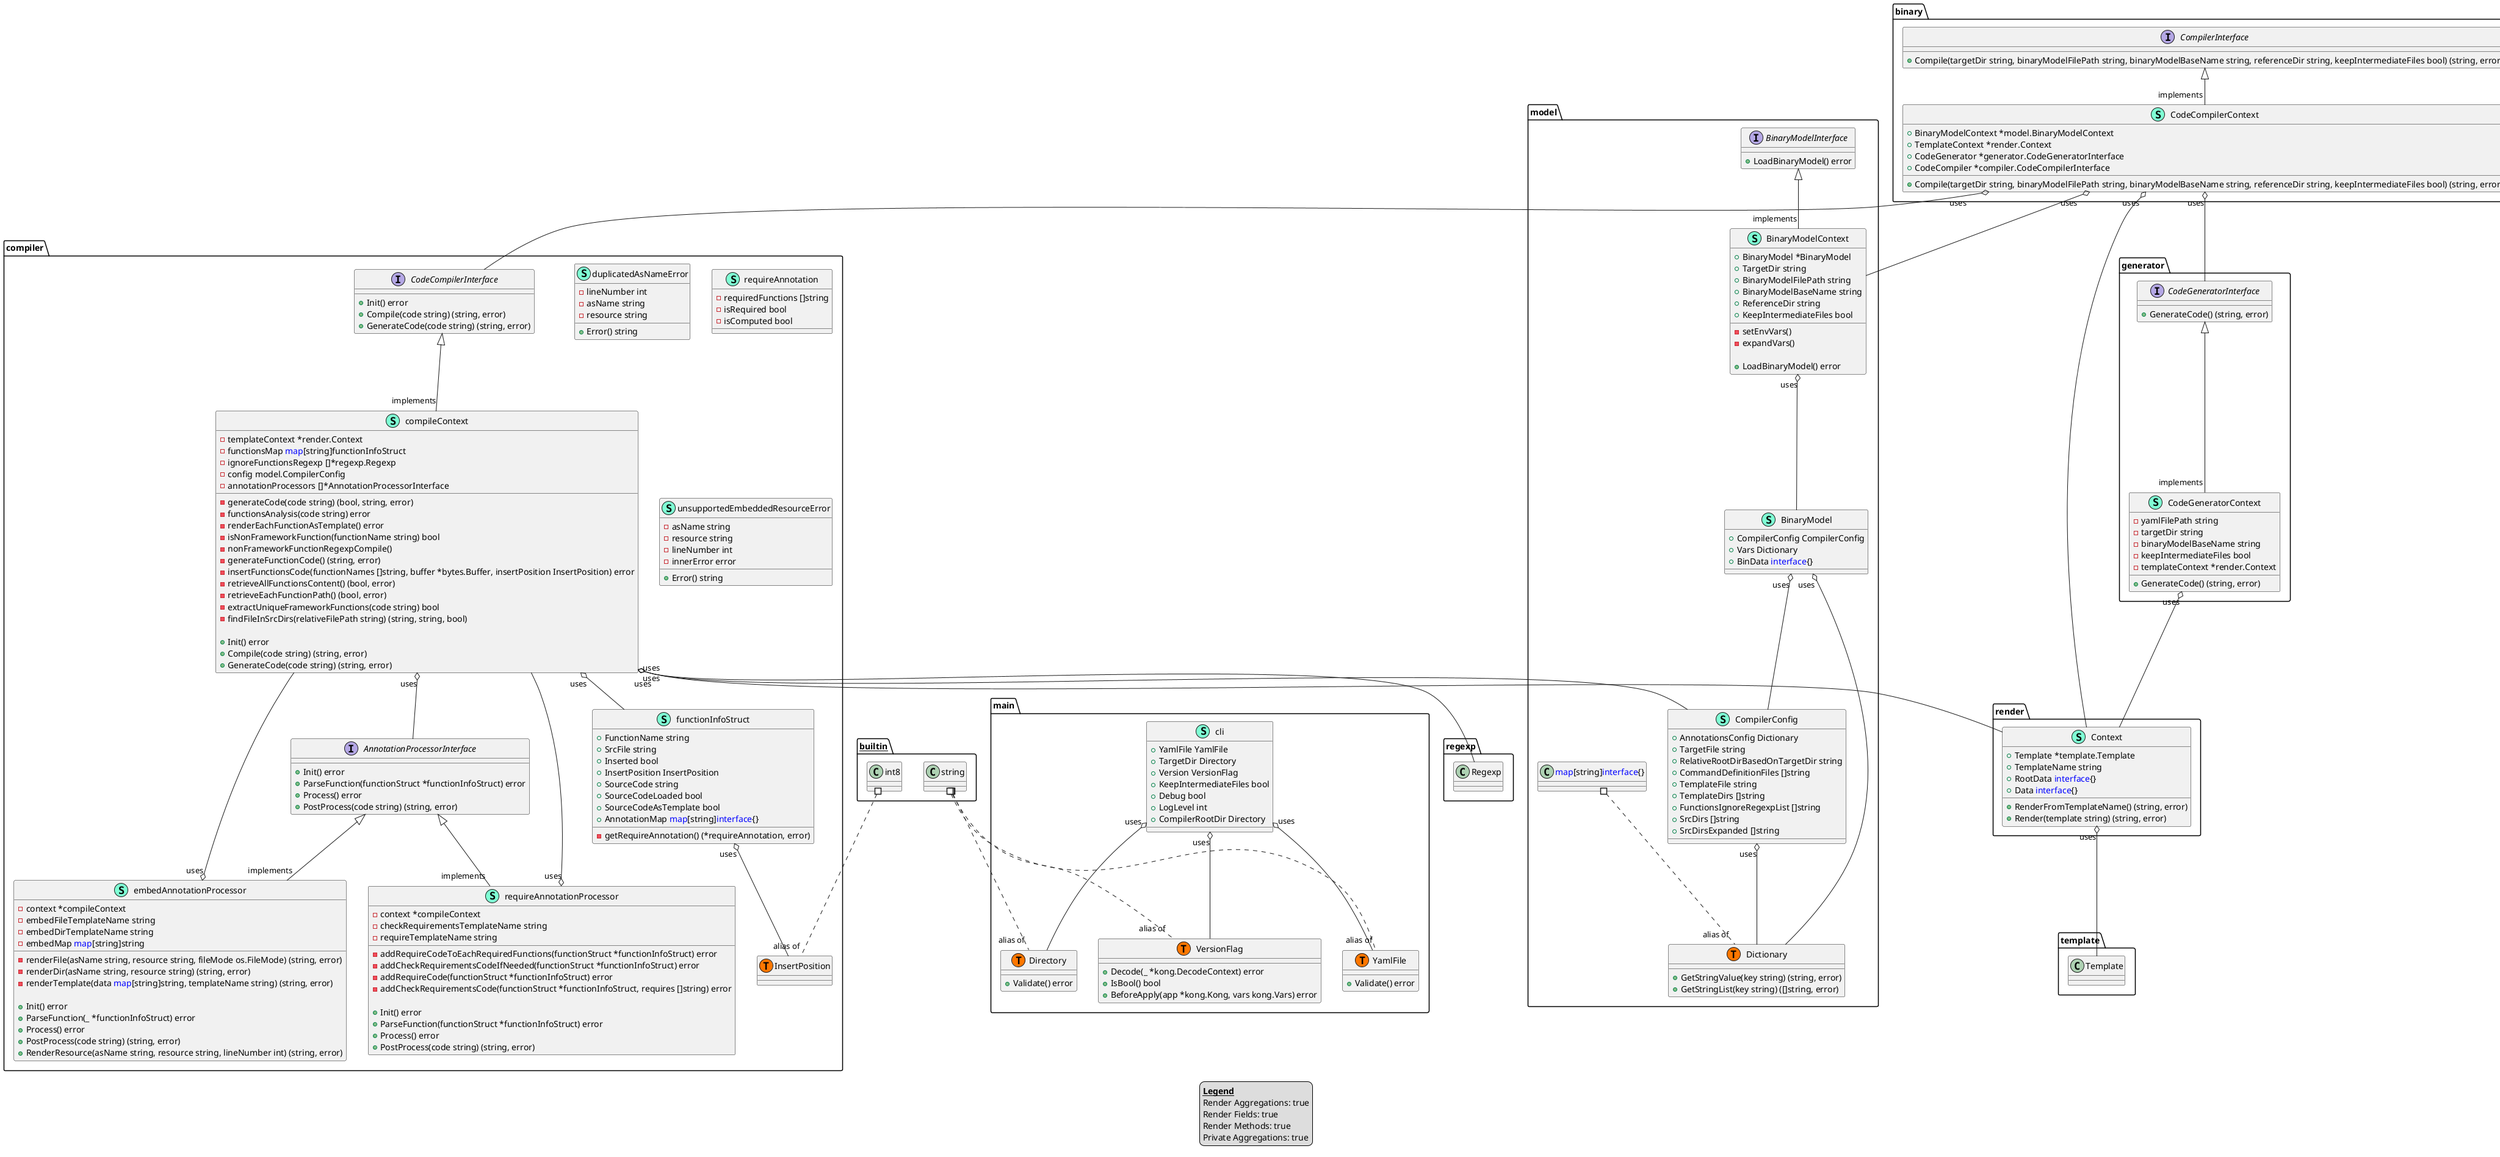 @startuml
legend
<u><b>Legend</b></u>
Render Aggregations: true
Render Fields: true
Render Methods: true
Private Aggregations: true
end legend
namespace binary {
    class CodeCompilerContext << (S,Aquamarine) >> {
        + BinaryModelContext *model.BinaryModelContext
        + TemplateContext *render.Context
        + CodeGenerator *generator.CodeGeneratorInterface
        + CodeCompiler *compiler.CodeCompilerInterface

        + Compile(targetDir string, binaryModelFilePath string, binaryModelBaseName string, referenceDir string, keepIntermediateFiles bool) (string, error)

    }
    interface CompilerInterface  {
        + Compile(targetDir string, binaryModelFilePath string, binaryModelBaseName string, referenceDir string, keepIntermediateFiles bool) (string, error)

    }
}

"binary.CompilerInterface" <|-- "implements""binary.CodeCompilerContext"

"binary.CodeCompilerContext""uses" o-- "compiler.CodeCompilerInterface"
"binary.CodeCompilerContext""uses" o-- "generator.CodeGeneratorInterface"
"binary.CodeCompilerContext""uses" o-- "model.BinaryModelContext"
"binary.CodeCompilerContext""uses" o-- "render.Context"

namespace compiler {
    interface AnnotationProcessorInterface  {
        + Init() error
        + ParseFunction(functionStruct *functionInfoStruct) error
        + Process() error
        + PostProcess(code string) (string, error)

    }
    interface CodeCompilerInterface  {
        + Init() error
        + Compile(code string) (string, error)
        + GenerateCode(code string) (string, error)

    }
    class compileContext << (S,Aquamarine) >> {
        - templateContext *render.Context
        - functionsMap <font color=blue>map</font>[string]functionInfoStruct
        - ignoreFunctionsRegexp []*regexp.Regexp
        - config model.CompilerConfig
        - annotationProcessors []*AnnotationProcessorInterface

        - generateCode(code string) (bool, string, error)
        - functionsAnalysis(code string) error
        - renderEachFunctionAsTemplate() error
        - isNonFrameworkFunction(functionName string) bool
        - nonFrameworkFunctionRegexpCompile()
        - generateFunctionCode() (string, error)
        - insertFunctionsCode(functionNames []string, buffer *bytes.Buffer, insertPosition InsertPosition) error
        - retrieveAllFunctionsContent() (bool, error)
        - retrieveEachFunctionPath() (bool, error)
        - extractUniqueFrameworkFunctions(code string) bool
        - findFileInSrcDirs(relativeFilePath string) (string, string, bool)

        + Init() error
        + Compile(code string) (string, error)
        + GenerateCode(code string) (string, error)

    }
    class compiler.InsertPosition << (T, #FF7700) >>  {
    }
    class duplicatedAsNameError << (S,Aquamarine) >> {
        - lineNumber int
        - asName string
        - resource string

        + Error() string

    }
    class embedAnnotationProcessor << (S,Aquamarine) >> {
        - context *compileContext
        - embedFileTemplateName string
        - embedDirTemplateName string
        - embedMap <font color=blue>map</font>[string]string

        - renderFile(asName string, resource string, fileMode os.FileMode) (string, error)
        - renderDir(asName string, resource string) (string, error)
        - renderTemplate(data <font color=blue>map</font>[string]string, templateName string) (string, error)

        + Init() error
        + ParseFunction(_ *functionInfoStruct) error
        + Process() error
        + PostProcess(code string) (string, error)
        + RenderResource(asName string, resource string, lineNumber int) (string, error)

    }
    class functionInfoStruct << (S,Aquamarine) >> {
        + FunctionName string
        + SrcFile string
        + Inserted bool
        + InsertPosition InsertPosition
        + SourceCode string
        + SourceCodeLoaded bool
        + SourceCodeAsTemplate bool
        + AnnotationMap <font color=blue>map</font>[string]<font color=blue>interface</font>{}

        - getRequireAnnotation() (*requireAnnotation, error)

    }
    class requireAnnotation << (S,Aquamarine) >> {
        - requiredFunctions []string
        - isRequired bool
        - isComputed bool

    }
    class requireAnnotationProcessor << (S,Aquamarine) >> {
        - context *compileContext
        - checkRequirementsTemplateName string
        - requireTemplateName string

        - addRequireCodeToEachRequiredFunctions(functionStruct *functionInfoStruct) error
        - addCheckRequirementsCodeIfNeeded(functionStruct *functionInfoStruct) error
        - addRequireCode(functionStruct *functionInfoStruct) error
        - addCheckRequirementsCode(functionStruct *functionInfoStruct, requires []string) error

        + Init() error
        + ParseFunction(functionStruct *functionInfoStruct) error
        + Process() error
        + PostProcess(code string) (string, error)

    }
    class unsupportedEmbeddedResourceError << (S,Aquamarine) >> {
        - asName string
        - resource string
        - lineNumber int
        - innerError error

        + Error() string

    }
}

"compiler.CodeCompilerInterface" <|-- "implements""compiler.compileContext"
"compiler.AnnotationProcessorInterface" <|-- "implements""compiler.embedAnnotationProcessor"
"compiler.AnnotationProcessorInterface" <|-- "implements""compiler.requireAnnotationProcessor"

"compiler.compileContext""uses" o-- "compiler.AnnotationProcessorInterface"
"compiler.compileContext""uses" o-- "compiler.functionInfoStruct"
"compiler.compileContext""uses" o-- "model.CompilerConfig"
"compiler.compileContext""uses" o-- "regexp.Regexp"
"compiler.compileContext""uses" o-- "render.Context"
"compiler.embedAnnotationProcessor""uses" o-- "compiler.compileContext"
"compiler.functionInfoStruct""uses" o-- "compiler.InsertPosition"
"compiler.requireAnnotationProcessor""uses" o-- "compiler.compileContext"

namespace generator {
    class CodeGeneratorContext << (S,Aquamarine) >> {
        - yamlFilePath string
        - targetDir string
        - binaryModelBaseName string
        - keepIntermediateFiles bool
        - templateContext *render.Context

        + GenerateCode() (string, error)

    }
    interface CodeGeneratorInterface  {
        + GenerateCode() (string, error)

    }
}

"generator.CodeGeneratorInterface" <|-- "implements""generator.CodeGeneratorContext"

"generator.CodeGeneratorContext""uses" o-- "render.Context"

namespace main {
    class Directory << (S,Aquamarine) >> {
        + Validate() error

    }
    class VersionFlag << (S,Aquamarine) >> {
        + Decode(_ *kong.DecodeContext) error
        + IsBool() bool
        + BeforeApply(app *kong.Kong, vars kong.Vars) error

    }
    class YamlFile << (S,Aquamarine) >> {
        + Validate() error

    }
    class cli << (S,Aquamarine) >> {
        + YamlFile YamlFile
        + TargetDir Directory
        + Version VersionFlag
        + KeepIntermediateFiles bool
        + Debug bool
        + LogLevel int
        + CompilerRootDir Directory

    }
    class main.Directory << (T, #FF7700) >>  {
    }
    class main.VersionFlag << (T, #FF7700) >>  {
    }
    class main.YamlFile << (T, #FF7700) >>  {
    }
}


"main.cli""uses" o-- "main.Directory"
"main.cli""uses" o-- "main.VersionFlag"
"main.cli""uses" o-- "main.YamlFile"

namespace model {
    class BinaryModel << (S,Aquamarine) >> {
        + CompilerConfig CompilerConfig
        + Vars Dictionary
        + BinData <font color=blue>interface</font>{}

    }
    class BinaryModelContext << (S,Aquamarine) >> {
        + BinaryModel *BinaryModel
        + TargetDir string
        + BinaryModelFilePath string
        + BinaryModelBaseName string
        + ReferenceDir string
        + KeepIntermediateFiles bool

        - setEnvVars()
        - expandVars()

        + LoadBinaryModel() error

    }
    interface BinaryModelInterface  {
        + LoadBinaryModel() error

    }
    class CompilerConfig << (S,Aquamarine) >> {
        + AnnotationsConfig Dictionary
        + TargetFile string
        + RelativeRootDirBasedOnTargetDir string
        + CommandDefinitionFiles []string
        + TemplateFile string
        + TemplateDirs []string
        + FunctionsIgnoreRegexpList []string
        + SrcDirs []string
        + SrcDirsExpanded []string

    }
    class Dictionary << (S,Aquamarine) >> {
        + GetStringValue(key string) (string, error)
        + GetStringList(key string) ([]string, error)

    }
    class model.Dictionary << (T, #FF7700) >>  {
    }
}

"model.BinaryModelInterface" <|-- "implements""model.BinaryModelContext"

"model.BinaryModel""uses" o-- "model.CompilerConfig"
"model.BinaryModel""uses" o-- "model.Dictionary"
"model.BinaryModelContext""uses" o-- "model.BinaryModel"
"model.CompilerConfig""uses" o-- "model.Dictionary"

namespace render {
    class Context << (S,Aquamarine) >> {
        + Template *template.Template
        + TemplateName string
        + RootData <font color=blue>interface</font>{}
        + Data <font color=blue>interface</font>{}

        + RenderFromTemplateName() (string, error)
        + Render(template string) (string, error)

    }
}


"render.Context""uses" o-- "template.Template"

"__builtin__.int8" #.. "alias of""compiler.InsertPosition"
"__builtin__.string" #.. "alias of""main.Directory"
"__builtin__.string" #.. "alias of""main.VersionFlag"
"__builtin__.string" #.. "alias of""main.YamlFile"
"model.<font color=blue>map</font>[string]<font color=blue>interface</font>{}" #.. "alias of""model.Dictionary"
@enduml
